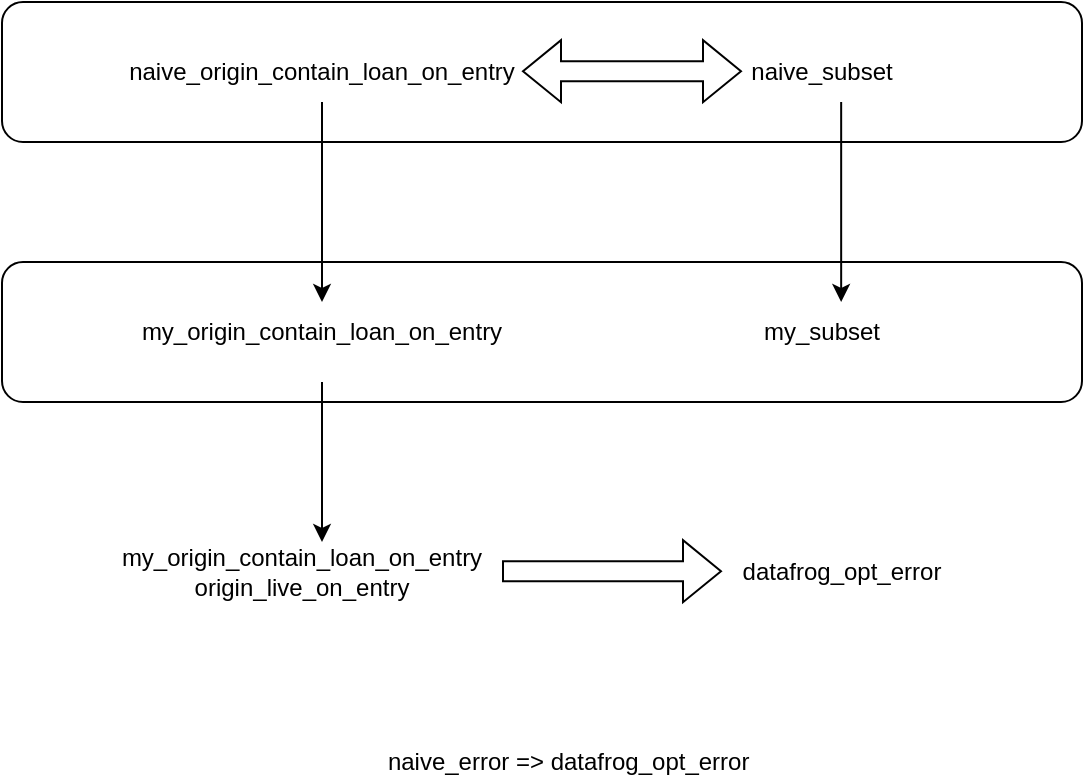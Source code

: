 <mxfile version="15.4.0" type="device"><diagram id="omqPpxNSnRJModTU4bnD" name="Page-1"><mxGraphModel dx="1185" dy="688" grid="1" gridSize="10" guides="1" tooltips="1" connect="1" arrows="1" fold="1" page="1" pageScale="1" pageWidth="850" pageHeight="1100" math="0" shadow="0"><root><mxCell id="0"/><mxCell id="1" parent="0"/><mxCell id="U8spade1usdsAmHnHD5F-5" value="" style="rounded=1;whiteSpace=wrap;html=1;" vertex="1" parent="1"><mxGeometry x="100" y="240" width="540" height="70" as="geometry"/></mxCell><mxCell id="U8spade1usdsAmHnHD5F-1" value="naive_error =&amp;gt; datafrog_opt_error&amp;nbsp;" style="text;html=1;strokeColor=none;fillColor=none;align=center;verticalAlign=middle;whiteSpace=wrap;rounded=0;" vertex="1" parent="1"><mxGeometry x="260" y="480" width="250" height="20" as="geometry"/></mxCell><mxCell id="U8spade1usdsAmHnHD5F-2" value="" style="rounded=1;whiteSpace=wrap;html=1;" vertex="1" parent="1"><mxGeometry x="100" y="110" width="540" height="70" as="geometry"/></mxCell><mxCell id="U8spade1usdsAmHnHD5F-13" style="edgeStyle=orthogonalEdgeStyle;rounded=0;orthogonalLoop=1;jettySize=auto;html=1;exitX=0.5;exitY=1;exitDx=0;exitDy=0;" edge="1" parent="1" source="U8spade1usdsAmHnHD5F-3" target="U8spade1usdsAmHnHD5F-6"><mxGeometry relative="1" as="geometry"><Array as="points"/></mxGeometry></mxCell><mxCell id="U8spade1usdsAmHnHD5F-3" value="naive_origin_contain_loan_on_entry" style="text;html=1;strokeColor=none;fillColor=none;align=center;verticalAlign=middle;whiteSpace=wrap;rounded=0;" vertex="1" parent="1"><mxGeometry x="130" y="130" width="260" height="30" as="geometry"/></mxCell><mxCell id="U8spade1usdsAmHnHD5F-4" value="naive_subset" style="text;html=1;strokeColor=none;fillColor=none;align=center;verticalAlign=middle;whiteSpace=wrap;rounded=0;" vertex="1" parent="1"><mxGeometry x="380" y="130" width="260" height="30" as="geometry"/></mxCell><mxCell id="U8spade1usdsAmHnHD5F-6" value="my_origin_contain_loan_on_entry" style="text;html=1;strokeColor=none;fillColor=none;align=center;verticalAlign=middle;whiteSpace=wrap;rounded=0;" vertex="1" parent="1"><mxGeometry x="130" y="260" width="260" height="30" as="geometry"/></mxCell><mxCell id="U8spade1usdsAmHnHD5F-7" value="my_subset" style="text;html=1;strokeColor=none;fillColor=none;align=center;verticalAlign=middle;whiteSpace=wrap;rounded=0;" vertex="1" parent="1"><mxGeometry x="380" y="260" width="260" height="30" as="geometry"/></mxCell><mxCell id="U8spade1usdsAmHnHD5F-11" value="my_origin_contain_loan_on_entry&lt;br&gt;origin_live_on_entry" style="text;html=1;strokeColor=none;fillColor=none;align=center;verticalAlign=middle;whiteSpace=wrap;rounded=0;" vertex="1" parent="1"><mxGeometry x="120" y="380" width="260" height="30" as="geometry"/></mxCell><mxCell id="U8spade1usdsAmHnHD5F-12" value="datafrog_opt_error" style="text;html=1;strokeColor=none;fillColor=none;align=center;verticalAlign=middle;whiteSpace=wrap;rounded=0;" vertex="1" parent="1"><mxGeometry x="460" y="380" width="120" height="30" as="geometry"/></mxCell><mxCell id="U8spade1usdsAmHnHD5F-14" style="edgeStyle=orthogonalEdgeStyle;rounded=0;orthogonalLoop=1;jettySize=auto;html=1;exitX=0.5;exitY=1;exitDx=0;exitDy=0;" edge="1" parent="1"><mxGeometry relative="1" as="geometry"><mxPoint x="519.58" y="160" as="sourcePoint"/><mxPoint x="519.58" y="260" as="targetPoint"/><Array as="points"/></mxGeometry></mxCell><mxCell id="U8spade1usdsAmHnHD5F-15" value="" style="shape=flexArrow;endArrow=classic;html=1;rounded=0;edgeStyle=orthogonalEdgeStyle;" edge="1" parent="1"><mxGeometry width="50" height="50" relative="1" as="geometry"><mxPoint x="350" y="394.58" as="sourcePoint"/><mxPoint x="460" y="394.58" as="targetPoint"/></mxGeometry></mxCell><mxCell id="U8spade1usdsAmHnHD5F-16" style="edgeStyle=orthogonalEdgeStyle;rounded=0;orthogonalLoop=1;jettySize=auto;html=1;" edge="1" parent="1"><mxGeometry relative="1" as="geometry"><mxPoint x="260" y="300" as="sourcePoint"/><mxPoint x="260" y="380" as="targetPoint"/><Array as="points"/></mxGeometry></mxCell><mxCell id="U8spade1usdsAmHnHD5F-18" value="" style="shape=flexArrow;endArrow=classic;startArrow=classic;html=1;rounded=0;edgeStyle=orthogonalEdgeStyle;" edge="1" parent="1"><mxGeometry width="100" height="100" relative="1" as="geometry"><mxPoint x="360" y="144.58" as="sourcePoint"/><mxPoint x="470" y="144.58" as="targetPoint"/></mxGeometry></mxCell></root></mxGraphModel></diagram></mxfile>